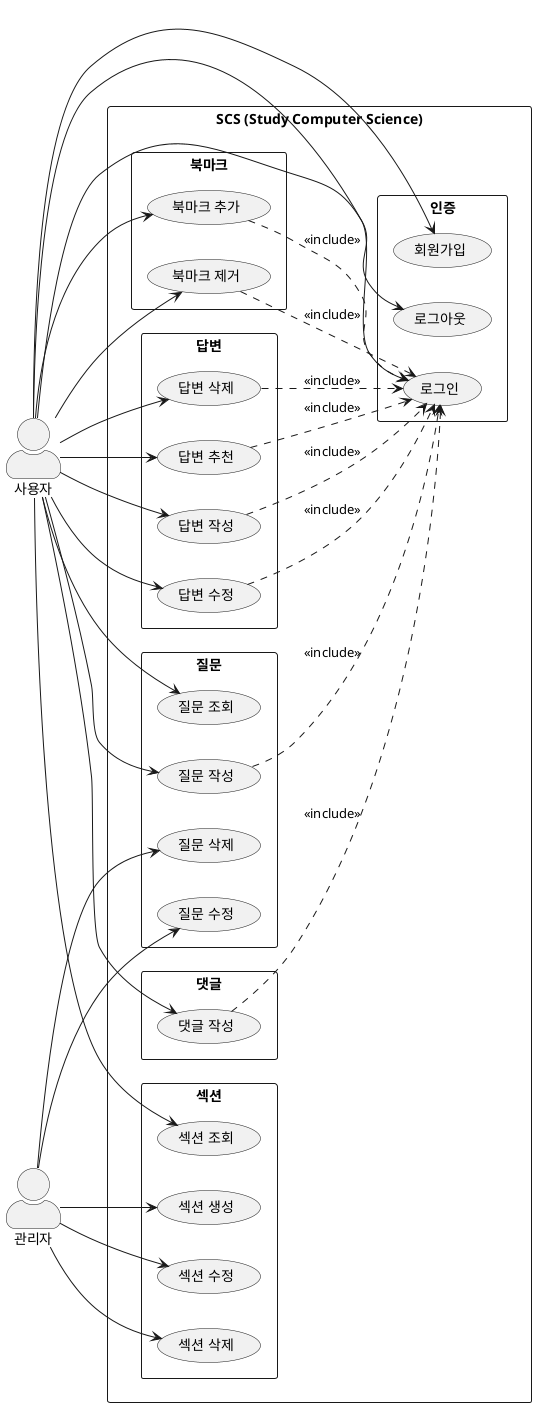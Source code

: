 @startuml SCS Use Case Diagram

left to right direction
skinparam actorStyle awesome
skinparam packageStyle rectangle

actor "사용자" as User
actor "관리자" as Admin

rectangle "SCS (Study Computer Science)" {
    package "인증" {
        usecase "회원가입" as UC1
        usecase "로그인" as UC2
        usecase "로그아웃" as UC3
    }

    package "섹션" {
        usecase "섹션 조회" as UC4
        usecase "섹션 생성" as UC16
        usecase "섹션 수정" as UC17
        usecase "섹션 삭제" as UC18
    }

    package "질문" {
        usecase "질문 조회" as UC5
        usecase "질문 작성" as UC6
        usecase "질문 수정" as UC7
        usecase "질문 삭제" as UC8
    }

    package "답변" {
        usecase "답변 작성" as UC9
        usecase "답변 수정" as UC10
        usecase "답변 삭제" as UC11
        usecase "답변 추천" as UC12
    }

    package "댓글" {
        usecase "댓글 작성" as UC13
    }

    package "북마크" {
        usecase "북마크 추가" as UC14
        usecase "북마크 제거" as UC15
    }
}

User --> UC1
User --> UC2
User --> UC3
User --> UC4
User --> UC5
User --> UC6
User --> UC9
User --> UC10
User --> UC11
User --> UC12
User --> UC13
User --> UC14
User --> UC15

Admin --> UC16
Admin --> UC17
Admin --> UC18
Admin --> UC7
Admin --> UC8

UC6 ..> UC2 : <<include>>
UC9 ..> UC2 : <<include>>
UC10 ..> UC2 : <<include>>
UC11 ..> UC2 : <<include>>
UC12 ..> UC2 : <<include>>
UC13 ..> UC2 : <<include>>
UC14 ..> UC2 : <<include>>
UC15 ..> UC2 : <<include>>

@enduml